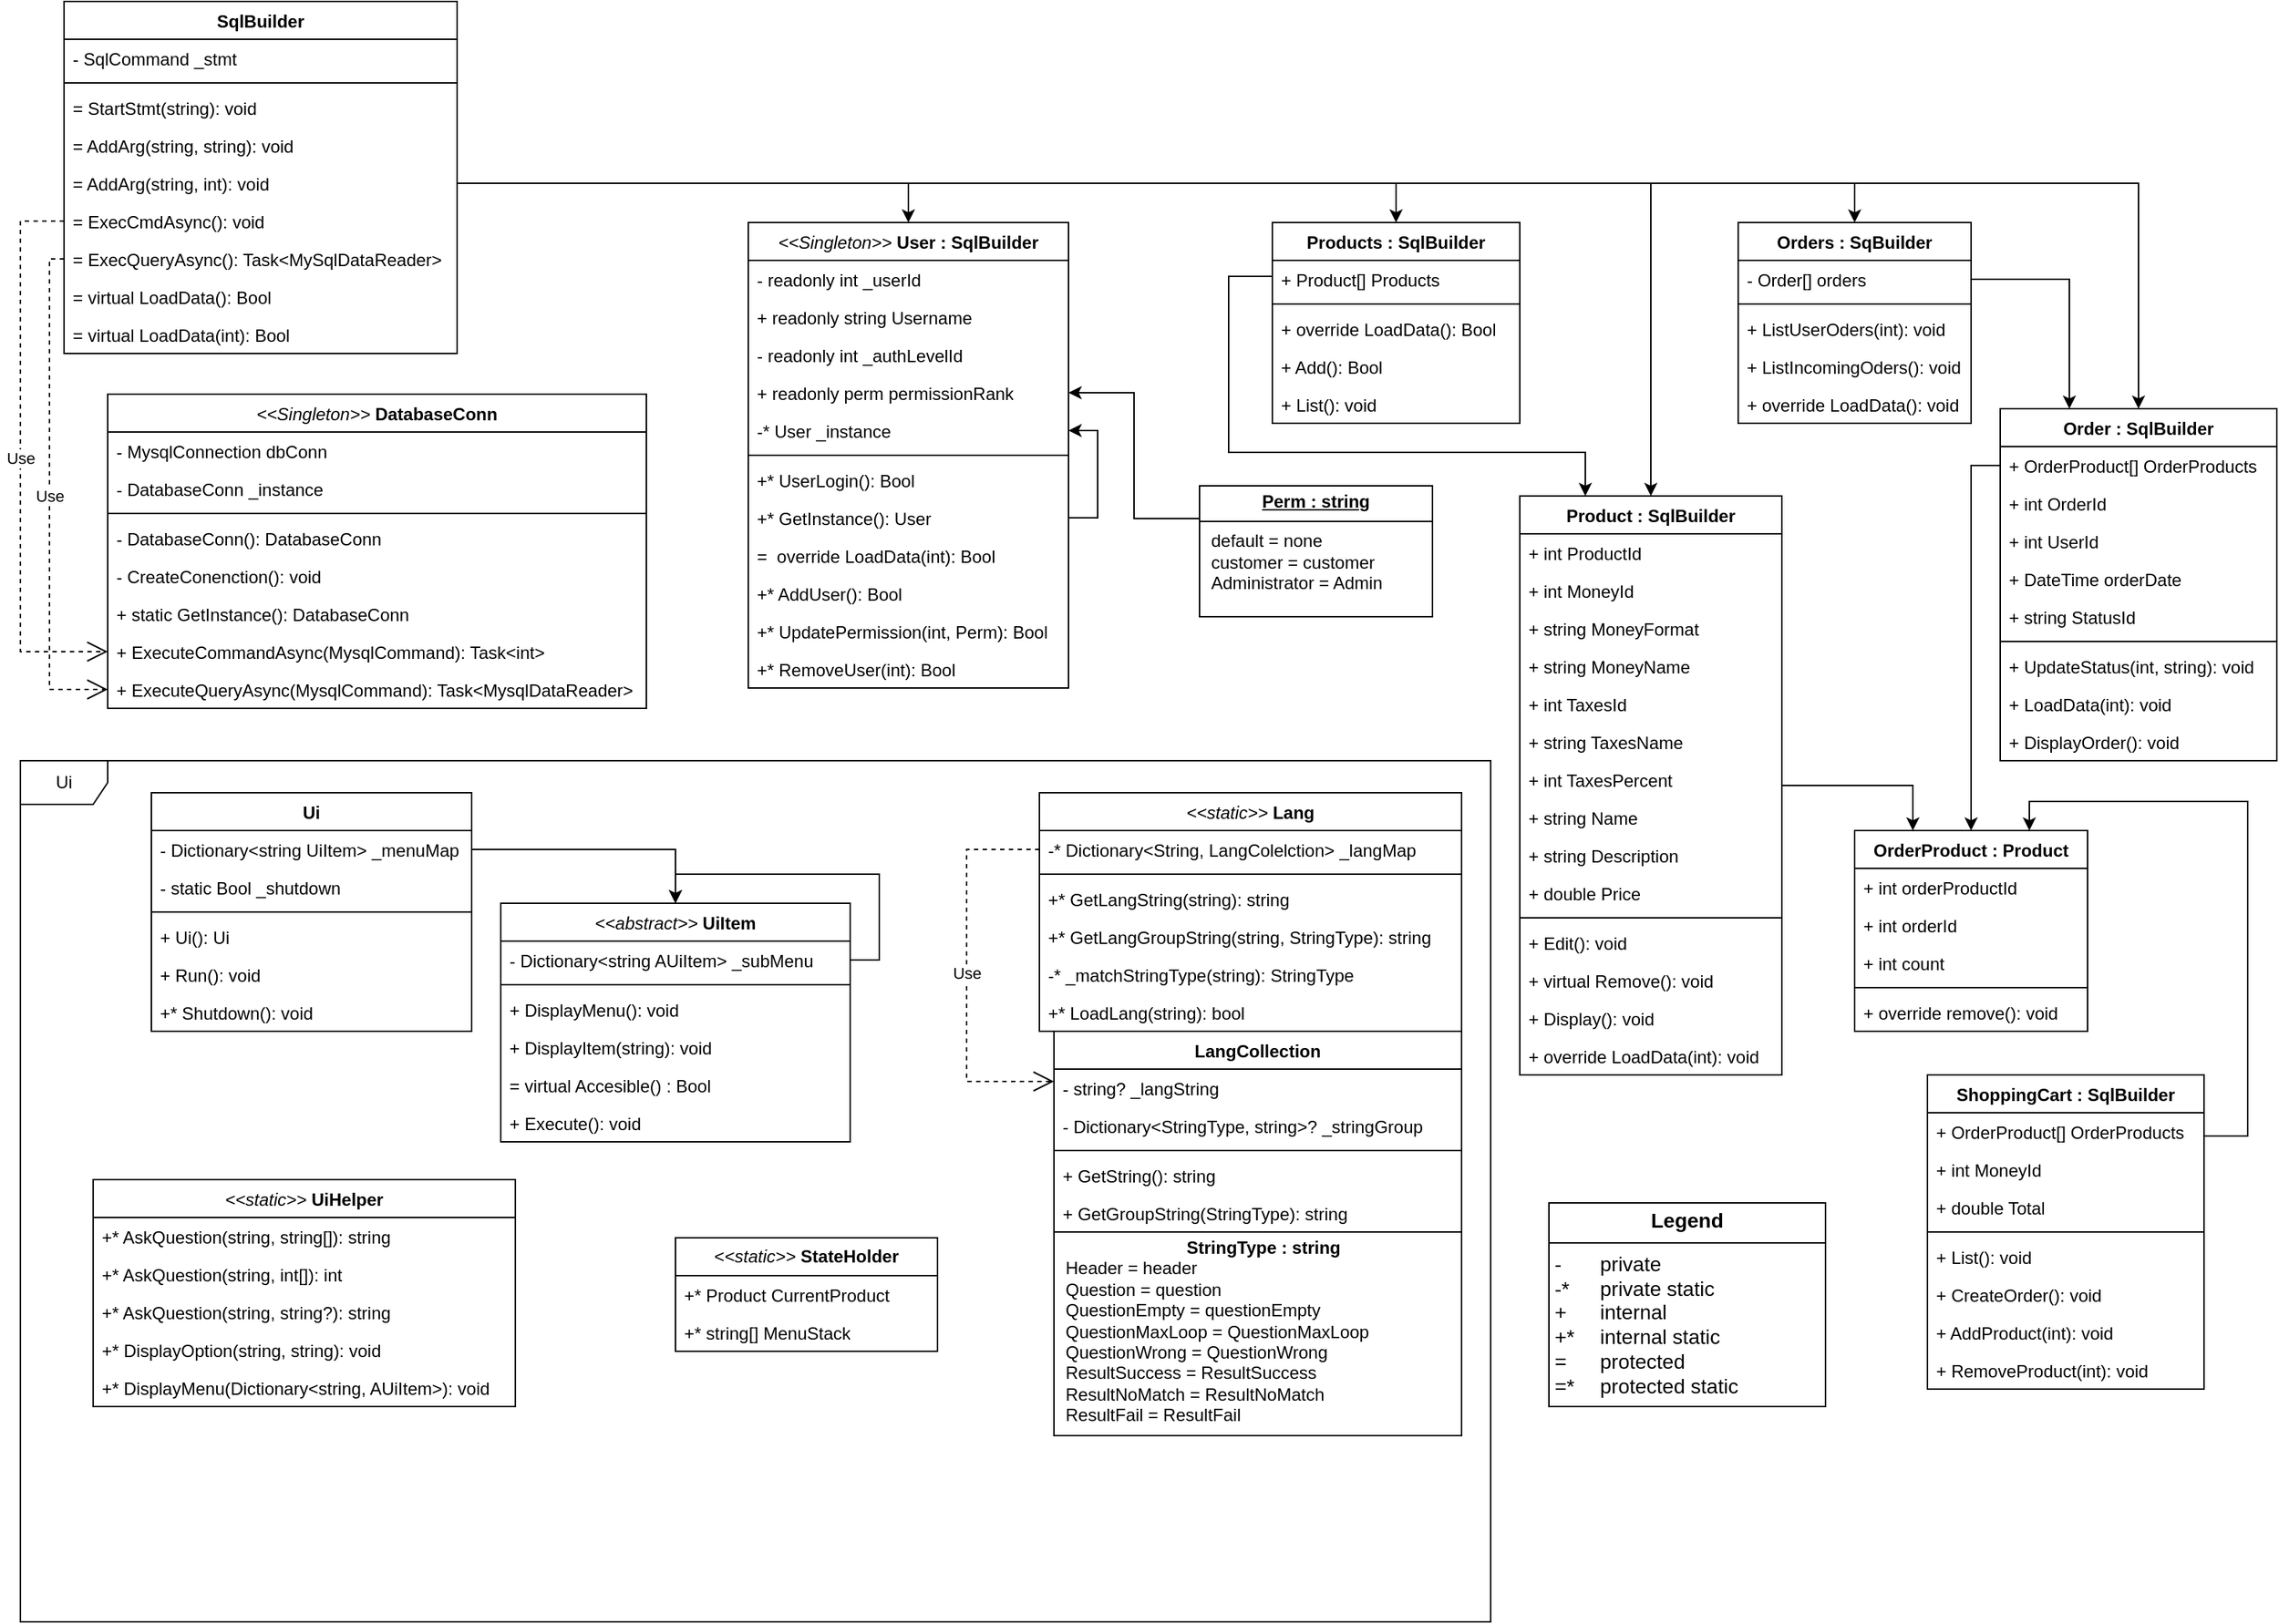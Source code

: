 <mxfile version="25.0.1">
  <diagram id="C5RBs43oDa-KdzZeNtuy" name="Page-1">
    <mxGraphModel dx="1434" dy="844" grid="1" gridSize="10" guides="1" tooltips="1" connect="1" arrows="1" fold="1" page="1" pageScale="1" pageWidth="827" pageHeight="1169" math="0" shadow="0">
      <root>
        <mxCell id="WIyWlLk6GJQsqaUBKTNV-0" />
        <mxCell id="WIyWlLk6GJQsqaUBKTNV-1" parent="WIyWlLk6GJQsqaUBKTNV-0" />
        <mxCell id="AMGcn8MYUc7WtmLYXmbo-22" value="&lt;i style=&quot;font-weight: normal;&quot;&gt;&amp;lt;&amp;lt;Singleton&amp;gt;&amp;gt;&lt;/i&gt; User : SqlBuilder" style="swimlane;fontStyle=1;align=center;verticalAlign=top;childLayout=stackLayout;horizontal=1;startSize=26;horizontalStack=0;resizeParent=1;resizeParentMax=0;resizeLast=0;collapsible=1;marginBottom=0;whiteSpace=wrap;html=1;" parent="WIyWlLk6GJQsqaUBKTNV-1" vertex="1">
          <mxGeometry x="530" y="172" width="220" height="320" as="geometry" />
        </mxCell>
        <mxCell id="AMGcn8MYUc7WtmLYXmbo-23" value="- readonly int _userId" style="text;strokeColor=none;fillColor=none;align=left;verticalAlign=top;spacingLeft=4;spacingRight=4;overflow=hidden;rotatable=0;points=[[0,0.5],[1,0.5]];portConstraint=eastwest;whiteSpace=wrap;html=1;" parent="AMGcn8MYUc7WtmLYXmbo-22" vertex="1">
          <mxGeometry y="26" width="220" height="26" as="geometry" />
        </mxCell>
        <mxCell id="AMGcn8MYUc7WtmLYXmbo-30" value="+ readonly string Username" style="text;strokeColor=none;fillColor=none;align=left;verticalAlign=top;spacingLeft=4;spacingRight=4;overflow=hidden;rotatable=0;points=[[0,0.5],[1,0.5]];portConstraint=eastwest;whiteSpace=wrap;html=1;" parent="AMGcn8MYUc7WtmLYXmbo-22" vertex="1">
          <mxGeometry y="52" width="220" height="26" as="geometry" />
        </mxCell>
        <mxCell id="AMGcn8MYUc7WtmLYXmbo-29" value="- readonly int _authLevelId" style="text;strokeColor=none;fillColor=none;align=left;verticalAlign=top;spacingLeft=4;spacingRight=4;overflow=hidden;rotatable=0;points=[[0,0.5],[1,0.5]];portConstraint=eastwest;whiteSpace=wrap;html=1;" parent="AMGcn8MYUc7WtmLYXmbo-22" vertex="1">
          <mxGeometry y="78" width="220" height="26" as="geometry" />
        </mxCell>
        <mxCell id="AMGcn8MYUc7WtmLYXmbo-28" value="+ readonly perm permissionRank" style="text;strokeColor=none;fillColor=none;align=left;verticalAlign=top;spacingLeft=4;spacingRight=4;overflow=hidden;rotatable=0;points=[[0,0.5],[1,0.5]];portConstraint=eastwest;whiteSpace=wrap;html=1;" parent="AMGcn8MYUc7WtmLYXmbo-22" vertex="1">
          <mxGeometry y="104" width="220" height="26" as="geometry" />
        </mxCell>
        <mxCell id="AMGcn8MYUc7WtmLYXmbo-27" value="-* User _instance" style="text;strokeColor=none;fillColor=none;align=left;verticalAlign=top;spacingLeft=4;spacingRight=4;overflow=hidden;rotatable=0;points=[[0,0.5],[1,0.5]];portConstraint=eastwest;whiteSpace=wrap;html=1;" parent="AMGcn8MYUc7WtmLYXmbo-22" vertex="1">
          <mxGeometry y="130" width="220" height="26" as="geometry" />
        </mxCell>
        <mxCell id="AMGcn8MYUc7WtmLYXmbo-24" value="" style="line;strokeWidth=1;fillColor=none;align=left;verticalAlign=middle;spacingTop=-1;spacingLeft=3;spacingRight=3;rotatable=0;labelPosition=right;points=[];portConstraint=eastwest;strokeColor=inherit;" parent="AMGcn8MYUc7WtmLYXmbo-22" vertex="1">
          <mxGeometry y="156" width="220" height="8" as="geometry" />
        </mxCell>
        <mxCell id="AMGcn8MYUc7WtmLYXmbo-25" value="+* UserLogin(): Bool" style="text;strokeColor=none;fillColor=none;align=left;verticalAlign=top;spacingLeft=4;spacingRight=4;overflow=hidden;rotatable=0;points=[[0,0.5],[1,0.5]];portConstraint=eastwest;whiteSpace=wrap;html=1;" parent="AMGcn8MYUc7WtmLYXmbo-22" vertex="1">
          <mxGeometry y="164" width="220" height="26" as="geometry" />
        </mxCell>
        <mxCell id="AMGcn8MYUc7WtmLYXmbo-34" style="edgeStyle=orthogonalEdgeStyle;rounded=0;orthogonalLoop=1;jettySize=auto;html=1;exitX=1;exitY=0.5;exitDx=0;exitDy=0;" parent="AMGcn8MYUc7WtmLYXmbo-22" source="AMGcn8MYUc7WtmLYXmbo-31" target="AMGcn8MYUc7WtmLYXmbo-27" edge="1">
          <mxGeometry relative="1" as="geometry" />
        </mxCell>
        <mxCell id="AMGcn8MYUc7WtmLYXmbo-31" value="+* GetInstance(): User" style="text;strokeColor=none;fillColor=none;align=left;verticalAlign=top;spacingLeft=4;spacingRight=4;overflow=hidden;rotatable=0;points=[[0,0.5],[1,0.5]];portConstraint=eastwest;whiteSpace=wrap;html=1;" parent="AMGcn8MYUc7WtmLYXmbo-22" vertex="1">
          <mxGeometry y="190" width="220" height="26" as="geometry" />
        </mxCell>
        <mxCell id="AMGcn8MYUc7WtmLYXmbo-32" value="=&amp;nbsp; override LoadData(int): Bool" style="text;strokeColor=none;fillColor=none;align=left;verticalAlign=top;spacingLeft=4;spacingRight=4;overflow=hidden;rotatable=0;points=[[0,0.5],[1,0.5]];portConstraint=eastwest;whiteSpace=wrap;html=1;" parent="AMGcn8MYUc7WtmLYXmbo-22" vertex="1">
          <mxGeometry y="216" width="220" height="26" as="geometry" />
        </mxCell>
        <mxCell id="AMGcn8MYUc7WtmLYXmbo-62" value="+* AddUser(): Bool" style="text;strokeColor=none;fillColor=none;align=left;verticalAlign=top;spacingLeft=4;spacingRight=4;overflow=hidden;rotatable=0;points=[[0,0.5],[1,0.5]];portConstraint=eastwest;whiteSpace=wrap;html=1;" parent="AMGcn8MYUc7WtmLYXmbo-22" vertex="1">
          <mxGeometry y="242" width="220" height="26" as="geometry" />
        </mxCell>
        <mxCell id="v6dAAvIlVEVh6yFeQbXq-0" value="+* UpdatePermission(int, Perm): Bool" style="text;strokeColor=none;fillColor=none;align=left;verticalAlign=top;spacingLeft=4;spacingRight=4;overflow=hidden;rotatable=0;points=[[0,0.5],[1,0.5]];portConstraint=eastwest;whiteSpace=wrap;html=1;" vertex="1" parent="AMGcn8MYUc7WtmLYXmbo-22">
          <mxGeometry y="268" width="220" height="26" as="geometry" />
        </mxCell>
        <mxCell id="v6dAAvIlVEVh6yFeQbXq-1" value="+* RemoveUser(int): Bool" style="text;strokeColor=none;fillColor=none;align=left;verticalAlign=top;spacingLeft=4;spacingRight=4;overflow=hidden;rotatable=0;points=[[0,0.5],[1,0.5]];portConstraint=eastwest;whiteSpace=wrap;html=1;" vertex="1" parent="AMGcn8MYUc7WtmLYXmbo-22">
          <mxGeometry y="294" width="220" height="26" as="geometry" />
        </mxCell>
        <mxCell id="AMGcn8MYUc7WtmLYXmbo-35" value="Products : SqlBuilder" style="swimlane;fontStyle=1;align=center;verticalAlign=top;childLayout=stackLayout;horizontal=1;startSize=26;horizontalStack=0;resizeParent=1;resizeParentMax=0;resizeLast=0;collapsible=1;marginBottom=0;whiteSpace=wrap;html=1;" parent="WIyWlLk6GJQsqaUBKTNV-1" vertex="1">
          <mxGeometry x="890" y="172" width="170" height="138" as="geometry" />
        </mxCell>
        <mxCell id="AMGcn8MYUc7WtmLYXmbo-36" value="+ Product[] Products" style="text;strokeColor=none;fillColor=none;align=left;verticalAlign=top;spacingLeft=4;spacingRight=4;overflow=hidden;rotatable=0;points=[[0,0.5],[1,0.5]];portConstraint=eastwest;whiteSpace=wrap;html=1;" parent="AMGcn8MYUc7WtmLYXmbo-35" vertex="1">
          <mxGeometry y="26" width="170" height="26" as="geometry" />
        </mxCell>
        <mxCell id="AMGcn8MYUc7WtmLYXmbo-37" value="" style="line;strokeWidth=1;fillColor=none;align=left;verticalAlign=middle;spacingTop=-1;spacingLeft=3;spacingRight=3;rotatable=0;labelPosition=right;points=[];portConstraint=eastwest;strokeColor=inherit;" parent="AMGcn8MYUc7WtmLYXmbo-35" vertex="1">
          <mxGeometry y="52" width="170" height="8" as="geometry" />
        </mxCell>
        <mxCell id="AMGcn8MYUc7WtmLYXmbo-38" value="+ override LoadData(): Bool" style="text;strokeColor=none;fillColor=none;align=left;verticalAlign=top;spacingLeft=4;spacingRight=4;overflow=hidden;rotatable=0;points=[[0,0.5],[1,0.5]];portConstraint=eastwest;whiteSpace=wrap;html=1;" parent="AMGcn8MYUc7WtmLYXmbo-35" vertex="1">
          <mxGeometry y="60" width="170" height="26" as="geometry" />
        </mxCell>
        <mxCell id="AMGcn8MYUc7WtmLYXmbo-89" value="+ Add(): Bool" style="text;strokeColor=none;fillColor=none;align=left;verticalAlign=top;spacingLeft=4;spacingRight=4;overflow=hidden;rotatable=0;points=[[0,0.5],[1,0.5]];portConstraint=eastwest;whiteSpace=wrap;html=1;" parent="AMGcn8MYUc7WtmLYXmbo-35" vertex="1">
          <mxGeometry y="86" width="170" height="26" as="geometry" />
        </mxCell>
        <mxCell id="AMGcn8MYUc7WtmLYXmbo-90" value="+ List(): void" style="text;strokeColor=none;fillColor=none;align=left;verticalAlign=top;spacingLeft=4;spacingRight=4;overflow=hidden;rotatable=0;points=[[0,0.5],[1,0.5]];portConstraint=eastwest;whiteSpace=wrap;html=1;" parent="AMGcn8MYUc7WtmLYXmbo-35" vertex="1">
          <mxGeometry y="112" width="170" height="26" as="geometry" />
        </mxCell>
        <mxCell id="AMGcn8MYUc7WtmLYXmbo-39" value="SqlBuilder" style="swimlane;fontStyle=1;align=center;verticalAlign=top;childLayout=stackLayout;horizontal=1;startSize=26;horizontalStack=0;resizeParent=1;resizeParentMax=0;resizeLast=0;collapsible=1;marginBottom=0;whiteSpace=wrap;html=1;" parent="WIyWlLk6GJQsqaUBKTNV-1" vertex="1">
          <mxGeometry x="60" y="20" width="270" height="242" as="geometry" />
        </mxCell>
        <mxCell id="AMGcn8MYUc7WtmLYXmbo-40" value="- SqlCommand _stmt" style="text;strokeColor=none;fillColor=none;align=left;verticalAlign=top;spacingLeft=4;spacingRight=4;overflow=hidden;rotatable=0;points=[[0,0.5],[1,0.5]];portConstraint=eastwest;whiteSpace=wrap;html=1;" parent="AMGcn8MYUc7WtmLYXmbo-39" vertex="1">
          <mxGeometry y="26" width="270" height="26" as="geometry" />
        </mxCell>
        <mxCell id="AMGcn8MYUc7WtmLYXmbo-41" value="" style="line;strokeWidth=1;fillColor=none;align=left;verticalAlign=middle;spacingTop=-1;spacingLeft=3;spacingRight=3;rotatable=0;labelPosition=right;points=[];portConstraint=eastwest;strokeColor=inherit;" parent="AMGcn8MYUc7WtmLYXmbo-39" vertex="1">
          <mxGeometry y="52" width="270" height="8" as="geometry" />
        </mxCell>
        <mxCell id="AMGcn8MYUc7WtmLYXmbo-42" value="= StartStmt(string): void" style="text;strokeColor=none;fillColor=none;align=left;verticalAlign=top;spacingLeft=4;spacingRight=4;overflow=hidden;rotatable=0;points=[[0,0.5],[1,0.5]];portConstraint=eastwest;whiteSpace=wrap;html=1;" parent="AMGcn8MYUc7WtmLYXmbo-39" vertex="1">
          <mxGeometry y="60" width="270" height="26" as="geometry" />
        </mxCell>
        <mxCell id="AMGcn8MYUc7WtmLYXmbo-43" value="= AddArg(string, string): void" style="text;strokeColor=none;fillColor=none;align=left;verticalAlign=top;spacingLeft=4;spacingRight=4;overflow=hidden;rotatable=0;points=[[0,0.5],[1,0.5]];portConstraint=eastwest;whiteSpace=wrap;html=1;" parent="AMGcn8MYUc7WtmLYXmbo-39" vertex="1">
          <mxGeometry y="86" width="270" height="26" as="geometry" />
        </mxCell>
        <mxCell id="AMGcn8MYUc7WtmLYXmbo-44" value="= AddArg(string, int): void" style="text;strokeColor=none;fillColor=none;align=left;verticalAlign=top;spacingLeft=4;spacingRight=4;overflow=hidden;rotatable=0;points=[[0,0.5],[1,0.5]];portConstraint=eastwest;whiteSpace=wrap;html=1;" parent="AMGcn8MYUc7WtmLYXmbo-39" vertex="1">
          <mxGeometry y="112" width="270" height="26" as="geometry" />
        </mxCell>
        <mxCell id="AMGcn8MYUc7WtmLYXmbo-45" value="= ExecCmdAsync(): void" style="text;strokeColor=none;fillColor=none;align=left;verticalAlign=top;spacingLeft=4;spacingRight=4;overflow=hidden;rotatable=0;points=[[0,0.5],[1,0.5]];portConstraint=eastwest;whiteSpace=wrap;html=1;" parent="AMGcn8MYUc7WtmLYXmbo-39" vertex="1">
          <mxGeometry y="138" width="270" height="26" as="geometry" />
        </mxCell>
        <mxCell id="AMGcn8MYUc7WtmLYXmbo-46" value="= ExecQueryAsync(): Task&amp;lt;MySqlDataReader&amp;gt;" style="text;strokeColor=none;fillColor=none;align=left;verticalAlign=top;spacingLeft=4;spacingRight=4;overflow=hidden;rotatable=0;points=[[0,0.5],[1,0.5]];portConstraint=eastwest;whiteSpace=wrap;html=1;" parent="AMGcn8MYUc7WtmLYXmbo-39" vertex="1">
          <mxGeometry y="164" width="270" height="26" as="geometry" />
        </mxCell>
        <mxCell id="AMGcn8MYUc7WtmLYXmbo-47" value="= virtual LoadData(): Bool" style="text;strokeColor=none;fillColor=none;align=left;verticalAlign=top;spacingLeft=4;spacingRight=4;overflow=hidden;rotatable=0;points=[[0,0.5],[1,0.5]];portConstraint=eastwest;whiteSpace=wrap;html=1;" parent="AMGcn8MYUc7WtmLYXmbo-39" vertex="1">
          <mxGeometry y="190" width="270" height="26" as="geometry" />
        </mxCell>
        <mxCell id="AMGcn8MYUc7WtmLYXmbo-48" value="= virtual LoadData(int): Bool" style="text;strokeColor=none;fillColor=none;align=left;verticalAlign=top;spacingLeft=4;spacingRight=4;overflow=hidden;rotatable=0;points=[[0,0.5],[1,0.5]];portConstraint=eastwest;whiteSpace=wrap;html=1;" parent="AMGcn8MYUc7WtmLYXmbo-39" vertex="1">
          <mxGeometry y="216" width="270" height="26" as="geometry" />
        </mxCell>
        <mxCell id="AMGcn8MYUc7WtmLYXmbo-61" style="edgeStyle=orthogonalEdgeStyle;rounded=0;orthogonalLoop=1;jettySize=auto;html=1;" parent="WIyWlLk6GJQsqaUBKTNV-1" source="AMGcn8MYUc7WtmLYXmbo-44" target="AMGcn8MYUc7WtmLYXmbo-22" edge="1">
          <mxGeometry relative="1" as="geometry" />
        </mxCell>
        <mxCell id="AMGcn8MYUc7WtmLYXmbo-63" style="edgeStyle=orthogonalEdgeStyle;rounded=0;orthogonalLoop=1;jettySize=auto;html=1;entryX=0.5;entryY=0;entryDx=0;entryDy=0;" parent="WIyWlLk6GJQsqaUBKTNV-1" source="AMGcn8MYUc7WtmLYXmbo-44" target="AMGcn8MYUc7WtmLYXmbo-35" edge="1">
          <mxGeometry relative="1" as="geometry" />
        </mxCell>
        <mxCell id="AMGcn8MYUc7WtmLYXmbo-112" style="edgeStyle=orthogonalEdgeStyle;rounded=0;orthogonalLoop=1;jettySize=auto;html=1;entryX=0.25;entryY=0;entryDx=0;entryDy=0;" parent="WIyWlLk6GJQsqaUBKTNV-1" source="AMGcn8MYUc7WtmLYXmbo-68" target="AMGcn8MYUc7WtmLYXmbo-106" edge="1">
          <mxGeometry relative="1" as="geometry">
            <Array as="points">
              <mxPoint x="1330" y="559" />
            </Array>
          </mxGeometry>
        </mxCell>
        <mxCell id="AMGcn8MYUc7WtmLYXmbo-68" value="Product : SqlBuilder" style="swimlane;fontStyle=1;align=center;verticalAlign=top;childLayout=stackLayout;horizontal=1;startSize=26;horizontalStack=0;resizeParent=1;resizeParentMax=0;resizeLast=0;collapsible=1;marginBottom=0;whiteSpace=wrap;html=1;" parent="WIyWlLk6GJQsqaUBKTNV-1" vertex="1">
          <mxGeometry x="1060" y="360" width="180" height="398" as="geometry">
            <mxRectangle x="1060" y="360" width="150" height="30" as="alternateBounds" />
          </mxGeometry>
        </mxCell>
        <mxCell id="AMGcn8MYUc7WtmLYXmbo-99" value="+ int ProductId" style="text;strokeColor=none;fillColor=none;align=left;verticalAlign=top;spacingLeft=4;spacingRight=4;overflow=hidden;rotatable=0;points=[[0,0.5],[1,0.5]];portConstraint=eastwest;whiteSpace=wrap;html=1;" parent="AMGcn8MYUc7WtmLYXmbo-68" vertex="1">
          <mxGeometry y="26" width="180" height="26" as="geometry" />
        </mxCell>
        <mxCell id="AMGcn8MYUc7WtmLYXmbo-69" value="+ int MoneyId" style="text;strokeColor=none;fillColor=none;align=left;verticalAlign=top;spacingLeft=4;spacingRight=4;overflow=hidden;rotatable=0;points=[[0,0.5],[1,0.5]];portConstraint=eastwest;whiteSpace=wrap;html=1;" parent="AMGcn8MYUc7WtmLYXmbo-68" vertex="1">
          <mxGeometry y="52" width="180" height="26" as="geometry" />
        </mxCell>
        <mxCell id="AMGcn8MYUc7WtmLYXmbo-98" value="+ string MoneyFormat" style="text;strokeColor=none;fillColor=none;align=left;verticalAlign=top;spacingLeft=4;spacingRight=4;overflow=hidden;rotatable=0;points=[[0,0.5],[1,0.5]];portConstraint=eastwest;whiteSpace=wrap;html=1;" parent="AMGcn8MYUc7WtmLYXmbo-68" vertex="1">
          <mxGeometry y="78" width="180" height="26" as="geometry" />
        </mxCell>
        <mxCell id="AMGcn8MYUc7WtmLYXmbo-97" value="+ string MoneyName" style="text;strokeColor=none;fillColor=none;align=left;verticalAlign=top;spacingLeft=4;spacingRight=4;overflow=hidden;rotatable=0;points=[[0,0.5],[1,0.5]];portConstraint=eastwest;whiteSpace=wrap;html=1;" parent="AMGcn8MYUc7WtmLYXmbo-68" vertex="1">
          <mxGeometry y="104" width="180" height="26" as="geometry" />
        </mxCell>
        <mxCell id="AMGcn8MYUc7WtmLYXmbo-96" value="+ int TaxesId" style="text;strokeColor=none;fillColor=none;align=left;verticalAlign=top;spacingLeft=4;spacingRight=4;overflow=hidden;rotatable=0;points=[[0,0.5],[1,0.5]];portConstraint=eastwest;whiteSpace=wrap;html=1;" parent="AMGcn8MYUc7WtmLYXmbo-68" vertex="1">
          <mxGeometry y="130" width="180" height="26" as="geometry" />
        </mxCell>
        <mxCell id="AMGcn8MYUc7WtmLYXmbo-95" value="+ string TaxesName" style="text;strokeColor=none;fillColor=none;align=left;verticalAlign=top;spacingLeft=4;spacingRight=4;overflow=hidden;rotatable=0;points=[[0,0.5],[1,0.5]];portConstraint=eastwest;whiteSpace=wrap;html=1;" parent="AMGcn8MYUc7WtmLYXmbo-68" vertex="1">
          <mxGeometry y="156" width="180" height="26" as="geometry" />
        </mxCell>
        <mxCell id="AMGcn8MYUc7WtmLYXmbo-94" value="+ int TaxesPercent" style="text;strokeColor=none;fillColor=none;align=left;verticalAlign=top;spacingLeft=4;spacingRight=4;overflow=hidden;rotatable=0;points=[[0,0.5],[1,0.5]];portConstraint=eastwest;whiteSpace=wrap;html=1;" parent="AMGcn8MYUc7WtmLYXmbo-68" vertex="1">
          <mxGeometry y="182" width="180" height="26" as="geometry" />
        </mxCell>
        <mxCell id="AMGcn8MYUc7WtmLYXmbo-93" value="+ string Name" style="text;strokeColor=none;fillColor=none;align=left;verticalAlign=top;spacingLeft=4;spacingRight=4;overflow=hidden;rotatable=0;points=[[0,0.5],[1,0.5]];portConstraint=eastwest;whiteSpace=wrap;html=1;" parent="AMGcn8MYUc7WtmLYXmbo-68" vertex="1">
          <mxGeometry y="208" width="180" height="26" as="geometry" />
        </mxCell>
        <mxCell id="AMGcn8MYUc7WtmLYXmbo-92" value="+ string Description" style="text;strokeColor=none;fillColor=none;align=left;verticalAlign=top;spacingLeft=4;spacingRight=4;overflow=hidden;rotatable=0;points=[[0,0.5],[1,0.5]];portConstraint=eastwest;whiteSpace=wrap;html=1;" parent="AMGcn8MYUc7WtmLYXmbo-68" vertex="1">
          <mxGeometry y="234" width="180" height="26" as="geometry" />
        </mxCell>
        <mxCell id="AMGcn8MYUc7WtmLYXmbo-91" value="+ double Price" style="text;strokeColor=none;fillColor=none;align=left;verticalAlign=top;spacingLeft=4;spacingRight=4;overflow=hidden;rotatable=0;points=[[0,0.5],[1,0.5]];portConstraint=eastwest;whiteSpace=wrap;html=1;" parent="AMGcn8MYUc7WtmLYXmbo-68" vertex="1">
          <mxGeometry y="260" width="180" height="26" as="geometry" />
        </mxCell>
        <mxCell id="AMGcn8MYUc7WtmLYXmbo-70" value="" style="line;strokeWidth=1;fillColor=none;align=left;verticalAlign=middle;spacingTop=-1;spacingLeft=3;spacingRight=3;rotatable=0;labelPosition=right;points=[];portConstraint=eastwest;strokeColor=inherit;" parent="AMGcn8MYUc7WtmLYXmbo-68" vertex="1">
          <mxGeometry y="286" width="180" height="8" as="geometry" />
        </mxCell>
        <mxCell id="AMGcn8MYUc7WtmLYXmbo-71" value="+ Edit(): void" style="text;strokeColor=none;fillColor=none;align=left;verticalAlign=top;spacingLeft=4;spacingRight=4;overflow=hidden;rotatable=0;points=[[0,0.5],[1,0.5]];portConstraint=eastwest;whiteSpace=wrap;html=1;" parent="AMGcn8MYUc7WtmLYXmbo-68" vertex="1">
          <mxGeometry y="294" width="180" height="26" as="geometry" />
        </mxCell>
        <mxCell id="AMGcn8MYUc7WtmLYXmbo-100" value="+ virtual Remove(): void" style="text;strokeColor=none;fillColor=none;align=left;verticalAlign=top;spacingLeft=4;spacingRight=4;overflow=hidden;rotatable=0;points=[[0,0.5],[1,0.5]];portConstraint=eastwest;whiteSpace=wrap;html=1;" parent="AMGcn8MYUc7WtmLYXmbo-68" vertex="1">
          <mxGeometry y="320" width="180" height="26" as="geometry" />
        </mxCell>
        <mxCell id="AMGcn8MYUc7WtmLYXmbo-101" value="+ Display(): void" style="text;strokeColor=none;fillColor=none;align=left;verticalAlign=top;spacingLeft=4;spacingRight=4;overflow=hidden;rotatable=0;points=[[0,0.5],[1,0.5]];portConstraint=eastwest;whiteSpace=wrap;html=1;" parent="AMGcn8MYUc7WtmLYXmbo-68" vertex="1">
          <mxGeometry y="346" width="180" height="26" as="geometry" />
        </mxCell>
        <mxCell id="AMGcn8MYUc7WtmLYXmbo-102" value="+ override LoadData(int): void" style="text;strokeColor=none;fillColor=none;align=left;verticalAlign=top;spacingLeft=4;spacingRight=4;overflow=hidden;rotatable=0;points=[[0,0.5],[1,0.5]];portConstraint=eastwest;whiteSpace=wrap;html=1;" parent="AMGcn8MYUc7WtmLYXmbo-68" vertex="1">
          <mxGeometry y="372" width="180" height="26" as="geometry" />
        </mxCell>
        <mxCell id="AMGcn8MYUc7WtmLYXmbo-72" value="&lt;i style=&quot;font-weight: normal;&quot;&gt;&amp;lt;&amp;lt;Singleton&amp;gt;&amp;gt;&lt;/i&gt; DatabaseConn" style="swimlane;fontStyle=1;align=center;verticalAlign=top;childLayout=stackLayout;horizontal=1;startSize=26;horizontalStack=0;resizeParent=1;resizeParentMax=0;resizeLast=0;collapsible=1;marginBottom=0;whiteSpace=wrap;html=1;" parent="WIyWlLk6GJQsqaUBKTNV-1" vertex="1">
          <mxGeometry x="90" y="290" width="370" height="216" as="geometry" />
        </mxCell>
        <mxCell id="AMGcn8MYUc7WtmLYXmbo-73" value="- MysqlConnection dbConn" style="text;strokeColor=none;fillColor=none;align=left;verticalAlign=top;spacingLeft=4;spacingRight=4;overflow=hidden;rotatable=0;points=[[0,0.5],[1,0.5]];portConstraint=eastwest;whiteSpace=wrap;html=1;" parent="AMGcn8MYUc7WtmLYXmbo-72" vertex="1">
          <mxGeometry y="26" width="370" height="26" as="geometry" />
        </mxCell>
        <mxCell id="AMGcn8MYUc7WtmLYXmbo-76" value="- DatabaseConn _instance" style="text;strokeColor=none;fillColor=none;align=left;verticalAlign=top;spacingLeft=4;spacingRight=4;overflow=hidden;rotatable=0;points=[[0,0.5],[1,0.5]];portConstraint=eastwest;whiteSpace=wrap;html=1;" parent="AMGcn8MYUc7WtmLYXmbo-72" vertex="1">
          <mxGeometry y="52" width="370" height="26" as="geometry" />
        </mxCell>
        <mxCell id="AMGcn8MYUc7WtmLYXmbo-74" value="" style="line;strokeWidth=1;fillColor=none;align=left;verticalAlign=middle;spacingTop=-1;spacingLeft=3;spacingRight=3;rotatable=0;labelPosition=right;points=[];portConstraint=eastwest;strokeColor=inherit;" parent="AMGcn8MYUc7WtmLYXmbo-72" vertex="1">
          <mxGeometry y="78" width="370" height="8" as="geometry" />
        </mxCell>
        <mxCell id="AMGcn8MYUc7WtmLYXmbo-78" value="- DatabaseConn(): DatabaseConn" style="text;strokeColor=none;fillColor=none;align=left;verticalAlign=top;spacingLeft=4;spacingRight=4;overflow=hidden;rotatable=0;points=[[0,0.5],[1,0.5]];portConstraint=eastwest;whiteSpace=wrap;html=1;" parent="AMGcn8MYUc7WtmLYXmbo-72" vertex="1">
          <mxGeometry y="86" width="370" height="26" as="geometry" />
        </mxCell>
        <mxCell id="AMGcn8MYUc7WtmLYXmbo-75" value="- CreateConenction(): void" style="text;strokeColor=none;fillColor=none;align=left;verticalAlign=top;spacingLeft=4;spacingRight=4;overflow=hidden;rotatable=0;points=[[0,0.5],[1,0.5]];portConstraint=eastwest;whiteSpace=wrap;html=1;" parent="AMGcn8MYUc7WtmLYXmbo-72" vertex="1">
          <mxGeometry y="112" width="370" height="26" as="geometry" />
        </mxCell>
        <mxCell id="AMGcn8MYUc7WtmLYXmbo-77" value="+ static GetInstance(): DatabaseConn" style="text;strokeColor=none;fillColor=none;align=left;verticalAlign=top;spacingLeft=4;spacingRight=4;overflow=hidden;rotatable=0;points=[[0,0.5],[1,0.5]];portConstraint=eastwest;whiteSpace=wrap;html=1;" parent="AMGcn8MYUc7WtmLYXmbo-72" vertex="1">
          <mxGeometry y="138" width="370" height="26" as="geometry" />
        </mxCell>
        <mxCell id="AMGcn8MYUc7WtmLYXmbo-79" value="+ ExecuteCommandAsync(MysqlCommand): Task&amp;lt;int&amp;gt;" style="text;strokeColor=none;fillColor=none;align=left;verticalAlign=top;spacingLeft=4;spacingRight=4;overflow=hidden;rotatable=0;points=[[0,0.5],[1,0.5]];portConstraint=eastwest;whiteSpace=wrap;html=1;" parent="AMGcn8MYUc7WtmLYXmbo-72" vertex="1">
          <mxGeometry y="164" width="370" height="26" as="geometry" />
        </mxCell>
        <mxCell id="AMGcn8MYUc7WtmLYXmbo-80" value="+ ExecuteQueryAsync(MysqlCommand): Task&amp;lt;MysqlDataReader&amp;gt;" style="text;strokeColor=none;fillColor=none;align=left;verticalAlign=top;spacingLeft=4;spacingRight=4;overflow=hidden;rotatable=0;points=[[0,0.5],[1,0.5]];portConstraint=eastwest;whiteSpace=wrap;html=1;" parent="AMGcn8MYUc7WtmLYXmbo-72" vertex="1">
          <mxGeometry y="190" width="370" height="26" as="geometry" />
        </mxCell>
        <mxCell id="AMGcn8MYUc7WtmLYXmbo-85" value="Use" style="endArrow=open;endSize=12;dashed=1;html=1;rounded=0;exitX=0;exitY=0.5;exitDx=0;exitDy=0;entryX=0;entryY=0.5;entryDx=0;entryDy=0;edgeStyle=orthogonalEdgeStyle;" parent="WIyWlLk6GJQsqaUBKTNV-1" source="AMGcn8MYUc7WtmLYXmbo-45" target="AMGcn8MYUc7WtmLYXmbo-79" edge="1">
          <mxGeometry width="160" relative="1" as="geometry">
            <mxPoint x="490" y="300" as="sourcePoint" />
            <mxPoint x="650" y="300" as="targetPoint" />
            <Array as="points">
              <mxPoint x="30" y="171" />
              <mxPoint x="30" y="467" />
            </Array>
          </mxGeometry>
        </mxCell>
        <mxCell id="AMGcn8MYUc7WtmLYXmbo-87" value="Use" style="endArrow=open;endSize=12;dashed=1;html=1;rounded=0;exitX=0;exitY=0.5;exitDx=0;exitDy=0;edgeStyle=orthogonalEdgeStyle;entryX=0;entryY=0.5;entryDx=0;entryDy=0;" parent="WIyWlLk6GJQsqaUBKTNV-1" source="AMGcn8MYUc7WtmLYXmbo-46" target="AMGcn8MYUc7WtmLYXmbo-80" edge="1">
          <mxGeometry width="160" relative="1" as="geometry">
            <mxPoint x="490" y="300" as="sourcePoint" />
            <mxPoint x="80" y="410" as="targetPoint" />
            <Array as="points">
              <mxPoint x="50" y="197" />
              <mxPoint x="50" y="493" />
            </Array>
          </mxGeometry>
        </mxCell>
        <mxCell id="AMGcn8MYUc7WtmLYXmbo-104" style="edgeStyle=orthogonalEdgeStyle;rounded=0;orthogonalLoop=1;jettySize=auto;html=1;exitX=0;exitY=0.5;exitDx=0;exitDy=0;entryX=0.25;entryY=0;entryDx=0;entryDy=0;" parent="WIyWlLk6GJQsqaUBKTNV-1" source="AMGcn8MYUc7WtmLYXmbo-36" target="AMGcn8MYUc7WtmLYXmbo-68" edge="1">
          <mxGeometry relative="1" as="geometry">
            <Array as="points">
              <mxPoint x="890" y="209" />
              <mxPoint x="860" y="209" />
              <mxPoint x="860" y="330" />
              <mxPoint x="1105" y="330" />
            </Array>
          </mxGeometry>
        </mxCell>
        <mxCell id="AMGcn8MYUc7WtmLYXmbo-105" style="edgeStyle=orthogonalEdgeStyle;rounded=0;orthogonalLoop=1;jettySize=auto;html=1;exitX=1;exitY=0.5;exitDx=0;exitDy=0;entryX=0.5;entryY=0;entryDx=0;entryDy=0;" parent="WIyWlLk6GJQsqaUBKTNV-1" source="AMGcn8MYUc7WtmLYXmbo-44" target="AMGcn8MYUc7WtmLYXmbo-68" edge="1">
          <mxGeometry relative="1" as="geometry" />
        </mxCell>
        <mxCell id="AMGcn8MYUc7WtmLYXmbo-106" value="OrderProduct : Product" style="swimlane;fontStyle=1;align=center;verticalAlign=top;childLayout=stackLayout;horizontal=1;startSize=26;horizontalStack=0;resizeParent=1;resizeParentMax=0;resizeLast=0;collapsible=1;marginBottom=0;whiteSpace=wrap;html=1;" parent="WIyWlLk6GJQsqaUBKTNV-1" vertex="1">
          <mxGeometry x="1290" y="590" width="160" height="138" as="geometry" />
        </mxCell>
        <mxCell id="AMGcn8MYUc7WtmLYXmbo-110" value="+ int orderProductId" style="text;strokeColor=none;fillColor=none;align=left;verticalAlign=top;spacingLeft=4;spacingRight=4;overflow=hidden;rotatable=0;points=[[0,0.5],[1,0.5]];portConstraint=eastwest;whiteSpace=wrap;html=1;" parent="AMGcn8MYUc7WtmLYXmbo-106" vertex="1">
          <mxGeometry y="26" width="160" height="26" as="geometry" />
        </mxCell>
        <mxCell id="AMGcn8MYUc7WtmLYXmbo-107" value="+ int orderId" style="text;strokeColor=none;fillColor=none;align=left;verticalAlign=top;spacingLeft=4;spacingRight=4;overflow=hidden;rotatable=0;points=[[0,0.5],[1,0.5]];portConstraint=eastwest;whiteSpace=wrap;html=1;" parent="AMGcn8MYUc7WtmLYXmbo-106" vertex="1">
          <mxGeometry y="52" width="160" height="26" as="geometry" />
        </mxCell>
        <mxCell id="AMGcn8MYUc7WtmLYXmbo-111" value="+ int count" style="text;strokeColor=none;fillColor=none;align=left;verticalAlign=top;spacingLeft=4;spacingRight=4;overflow=hidden;rotatable=0;points=[[0,0.5],[1,0.5]];portConstraint=eastwest;whiteSpace=wrap;html=1;" parent="AMGcn8MYUc7WtmLYXmbo-106" vertex="1">
          <mxGeometry y="78" width="160" height="26" as="geometry" />
        </mxCell>
        <mxCell id="AMGcn8MYUc7WtmLYXmbo-108" value="" style="line;strokeWidth=1;fillColor=none;align=left;verticalAlign=middle;spacingTop=-1;spacingLeft=3;spacingRight=3;rotatable=0;labelPosition=right;points=[];portConstraint=eastwest;strokeColor=inherit;" parent="AMGcn8MYUc7WtmLYXmbo-106" vertex="1">
          <mxGeometry y="104" width="160" height="8" as="geometry" />
        </mxCell>
        <mxCell id="AMGcn8MYUc7WtmLYXmbo-109" value="+ override remove(): void" style="text;strokeColor=none;fillColor=none;align=left;verticalAlign=top;spacingLeft=4;spacingRight=4;overflow=hidden;rotatable=0;points=[[0,0.5],[1,0.5]];portConstraint=eastwest;whiteSpace=wrap;html=1;" parent="AMGcn8MYUc7WtmLYXmbo-106" vertex="1">
          <mxGeometry y="112" width="160" height="26" as="geometry" />
        </mxCell>
        <mxCell id="AMGcn8MYUc7WtmLYXmbo-113" value="Orders : SqBuilder" style="swimlane;fontStyle=1;align=center;verticalAlign=top;childLayout=stackLayout;horizontal=1;startSize=26;horizontalStack=0;resizeParent=1;resizeParentMax=0;resizeLast=0;collapsible=1;marginBottom=0;whiteSpace=wrap;html=1;" parent="WIyWlLk6GJQsqaUBKTNV-1" vertex="1">
          <mxGeometry x="1210" y="172" width="160" height="138" as="geometry" />
        </mxCell>
        <mxCell id="AMGcn8MYUc7WtmLYXmbo-114" value="- Order[] orders" style="text;strokeColor=none;fillColor=none;align=left;verticalAlign=top;spacingLeft=4;spacingRight=4;overflow=hidden;rotatable=0;points=[[0,0.5],[1,0.5]];portConstraint=eastwest;whiteSpace=wrap;html=1;" parent="AMGcn8MYUc7WtmLYXmbo-113" vertex="1">
          <mxGeometry y="26" width="160" height="26" as="geometry" />
        </mxCell>
        <mxCell id="AMGcn8MYUc7WtmLYXmbo-115" value="" style="line;strokeWidth=1;fillColor=none;align=left;verticalAlign=middle;spacingTop=-1;spacingLeft=3;spacingRight=3;rotatable=0;labelPosition=right;points=[];portConstraint=eastwest;strokeColor=inherit;" parent="AMGcn8MYUc7WtmLYXmbo-113" vertex="1">
          <mxGeometry y="52" width="160" height="8" as="geometry" />
        </mxCell>
        <mxCell id="AMGcn8MYUc7WtmLYXmbo-116" value="+ ListUserOders(int): void" style="text;strokeColor=none;fillColor=none;align=left;verticalAlign=top;spacingLeft=4;spacingRight=4;overflow=hidden;rotatable=0;points=[[0,0.5],[1,0.5]];portConstraint=eastwest;whiteSpace=wrap;html=1;" parent="AMGcn8MYUc7WtmLYXmbo-113" vertex="1">
          <mxGeometry y="60" width="160" height="26" as="geometry" />
        </mxCell>
        <mxCell id="AMGcn8MYUc7WtmLYXmbo-125" value="+ ListIncomingOders(): void" style="text;strokeColor=none;fillColor=none;align=left;verticalAlign=top;spacingLeft=4;spacingRight=4;overflow=hidden;rotatable=0;points=[[0,0.5],[1,0.5]];portConstraint=eastwest;whiteSpace=wrap;html=1;" parent="AMGcn8MYUc7WtmLYXmbo-113" vertex="1">
          <mxGeometry y="86" width="160" height="26" as="geometry" />
        </mxCell>
        <mxCell id="AMGcn8MYUc7WtmLYXmbo-126" value="+ override LoadData(): void" style="text;strokeColor=none;fillColor=none;align=left;verticalAlign=top;spacingLeft=4;spacingRight=4;overflow=hidden;rotatable=0;points=[[0,0.5],[1,0.5]];portConstraint=eastwest;whiteSpace=wrap;html=1;" parent="AMGcn8MYUc7WtmLYXmbo-113" vertex="1">
          <mxGeometry y="112" width="160" height="26" as="geometry" />
        </mxCell>
        <mxCell id="AMGcn8MYUc7WtmLYXmbo-117" value="Order : SqlBuilder" style="swimlane;fontStyle=1;align=center;verticalAlign=top;childLayout=stackLayout;horizontal=1;startSize=26;horizontalStack=0;resizeParent=1;resizeParentMax=0;resizeLast=0;collapsible=1;marginBottom=0;whiteSpace=wrap;html=1;" parent="WIyWlLk6GJQsqaUBKTNV-1" vertex="1">
          <mxGeometry x="1390" y="300" width="190" height="242" as="geometry" />
        </mxCell>
        <mxCell id="AMGcn8MYUc7WtmLYXmbo-118" value="+ OrderProduct[] OrderProducts" style="text;strokeColor=none;fillColor=none;align=left;verticalAlign=top;spacingLeft=4;spacingRight=4;overflow=hidden;rotatable=0;points=[[0,0.5],[1,0.5]];portConstraint=eastwest;whiteSpace=wrap;html=1;" parent="AMGcn8MYUc7WtmLYXmbo-117" vertex="1">
          <mxGeometry y="26" width="190" height="26" as="geometry" />
        </mxCell>
        <mxCell id="AMGcn8MYUc7WtmLYXmbo-129" value="+ int OrderId" style="text;strokeColor=none;fillColor=none;align=left;verticalAlign=top;spacingLeft=4;spacingRight=4;overflow=hidden;rotatable=0;points=[[0,0.5],[1,0.5]];portConstraint=eastwest;whiteSpace=wrap;html=1;" parent="AMGcn8MYUc7WtmLYXmbo-117" vertex="1">
          <mxGeometry y="52" width="190" height="26" as="geometry" />
        </mxCell>
        <mxCell id="AMGcn8MYUc7WtmLYXmbo-130" value="+ int UserId" style="text;strokeColor=none;fillColor=none;align=left;verticalAlign=top;spacingLeft=4;spacingRight=4;overflow=hidden;rotatable=0;points=[[0,0.5],[1,0.5]];portConstraint=eastwest;whiteSpace=wrap;html=1;" parent="AMGcn8MYUc7WtmLYXmbo-117" vertex="1">
          <mxGeometry y="78" width="190" height="26" as="geometry" />
        </mxCell>
        <mxCell id="AMGcn8MYUc7WtmLYXmbo-128" value="+ DateTime orderDate" style="text;strokeColor=none;fillColor=none;align=left;verticalAlign=top;spacingLeft=4;spacingRight=4;overflow=hidden;rotatable=0;points=[[0,0.5],[1,0.5]];portConstraint=eastwest;whiteSpace=wrap;html=1;" parent="AMGcn8MYUc7WtmLYXmbo-117" vertex="1">
          <mxGeometry y="104" width="190" height="26" as="geometry" />
        </mxCell>
        <mxCell id="AMGcn8MYUc7WtmLYXmbo-127" value="+ string StatusId" style="text;strokeColor=none;fillColor=none;align=left;verticalAlign=top;spacingLeft=4;spacingRight=4;overflow=hidden;rotatable=0;points=[[0,0.5],[1,0.5]];portConstraint=eastwest;whiteSpace=wrap;html=1;" parent="AMGcn8MYUc7WtmLYXmbo-117" vertex="1">
          <mxGeometry y="130" width="190" height="26" as="geometry" />
        </mxCell>
        <mxCell id="AMGcn8MYUc7WtmLYXmbo-119" value="" style="line;strokeWidth=1;fillColor=none;align=left;verticalAlign=middle;spacingTop=-1;spacingLeft=3;spacingRight=3;rotatable=0;labelPosition=right;points=[];portConstraint=eastwest;strokeColor=inherit;" parent="AMGcn8MYUc7WtmLYXmbo-117" vertex="1">
          <mxGeometry y="156" width="190" height="8" as="geometry" />
        </mxCell>
        <mxCell id="AMGcn8MYUc7WtmLYXmbo-120" value="+ UpdateStatus(int, string): void" style="text;strokeColor=none;fillColor=none;align=left;verticalAlign=top;spacingLeft=4;spacingRight=4;overflow=hidden;rotatable=0;points=[[0,0.5],[1,0.5]];portConstraint=eastwest;whiteSpace=wrap;html=1;" parent="AMGcn8MYUc7WtmLYXmbo-117" vertex="1">
          <mxGeometry y="164" width="190" height="26" as="geometry" />
        </mxCell>
        <mxCell id="AMGcn8MYUc7WtmLYXmbo-131" value="+ LoadData(int): void" style="text;strokeColor=none;fillColor=none;align=left;verticalAlign=top;spacingLeft=4;spacingRight=4;overflow=hidden;rotatable=0;points=[[0,0.5],[1,0.5]];portConstraint=eastwest;whiteSpace=wrap;html=1;" parent="AMGcn8MYUc7WtmLYXmbo-117" vertex="1">
          <mxGeometry y="190" width="190" height="26" as="geometry" />
        </mxCell>
        <mxCell id="AMGcn8MYUc7WtmLYXmbo-132" value="+ DisplayOrder(): void" style="text;strokeColor=none;fillColor=none;align=left;verticalAlign=top;spacingLeft=4;spacingRight=4;overflow=hidden;rotatable=0;points=[[0,0.5],[1,0.5]];portConstraint=eastwest;whiteSpace=wrap;html=1;" parent="AMGcn8MYUc7WtmLYXmbo-117" vertex="1">
          <mxGeometry y="216" width="190" height="26" as="geometry" />
        </mxCell>
        <mxCell id="AMGcn8MYUc7WtmLYXmbo-121" style="edgeStyle=orthogonalEdgeStyle;rounded=0;orthogonalLoop=1;jettySize=auto;html=1;exitX=1;exitY=0.5;exitDx=0;exitDy=0;entryX=0.25;entryY=0;entryDx=0;entryDy=0;" parent="WIyWlLk6GJQsqaUBKTNV-1" source="AMGcn8MYUc7WtmLYXmbo-114" target="AMGcn8MYUc7WtmLYXmbo-117" edge="1">
          <mxGeometry relative="1" as="geometry" />
        </mxCell>
        <mxCell id="AMGcn8MYUc7WtmLYXmbo-122" style="edgeStyle=orthogonalEdgeStyle;rounded=0;orthogonalLoop=1;jettySize=auto;html=1;exitX=1;exitY=0.5;exitDx=0;exitDy=0;entryX=0.5;entryY=0;entryDx=0;entryDy=0;" parent="WIyWlLk6GJQsqaUBKTNV-1" source="AMGcn8MYUc7WtmLYXmbo-44" target="AMGcn8MYUc7WtmLYXmbo-117" edge="1">
          <mxGeometry relative="1" as="geometry" />
        </mxCell>
        <mxCell id="AMGcn8MYUc7WtmLYXmbo-123" style="edgeStyle=orthogonalEdgeStyle;rounded=0;orthogonalLoop=1;jettySize=auto;html=1;exitX=1;exitY=0.5;exitDx=0;exitDy=0;" parent="WIyWlLk6GJQsqaUBKTNV-1" source="AMGcn8MYUc7WtmLYXmbo-44" target="AMGcn8MYUc7WtmLYXmbo-113" edge="1">
          <mxGeometry relative="1" as="geometry" />
        </mxCell>
        <mxCell id="AMGcn8MYUc7WtmLYXmbo-124" style="edgeStyle=orthogonalEdgeStyle;rounded=0;orthogonalLoop=1;jettySize=auto;html=1;exitX=0;exitY=0.5;exitDx=0;exitDy=0;entryX=0.5;entryY=0;entryDx=0;entryDy=0;" parent="WIyWlLk6GJQsqaUBKTNV-1" source="AMGcn8MYUc7WtmLYXmbo-118" target="AMGcn8MYUc7WtmLYXmbo-106" edge="1">
          <mxGeometry relative="1" as="geometry" />
        </mxCell>
        <mxCell id="AMGcn8MYUc7WtmLYXmbo-133" value="ShoppingCart : SqlBuilder" style="swimlane;fontStyle=1;align=center;verticalAlign=top;childLayout=stackLayout;horizontal=1;startSize=26;horizontalStack=0;resizeParent=1;resizeParentMax=0;resizeLast=0;collapsible=1;marginBottom=0;whiteSpace=wrap;html=1;" parent="WIyWlLk6GJQsqaUBKTNV-1" vertex="1">
          <mxGeometry x="1340" y="758" width="190" height="216" as="geometry" />
        </mxCell>
        <mxCell id="AMGcn8MYUc7WtmLYXmbo-134" value="+ OrderProduct[] OrderProducts" style="text;strokeColor=none;fillColor=none;align=left;verticalAlign=top;spacingLeft=4;spacingRight=4;overflow=hidden;rotatable=0;points=[[0,0.5],[1,0.5]];portConstraint=eastwest;whiteSpace=wrap;html=1;" parent="AMGcn8MYUc7WtmLYXmbo-133" vertex="1">
          <mxGeometry y="26" width="190" height="26" as="geometry" />
        </mxCell>
        <mxCell id="AMGcn8MYUc7WtmLYXmbo-137" value="+ int MoneyId" style="text;strokeColor=none;fillColor=none;align=left;verticalAlign=top;spacingLeft=4;spacingRight=4;overflow=hidden;rotatable=0;points=[[0,0.5],[1,0.5]];portConstraint=eastwest;whiteSpace=wrap;html=1;" parent="AMGcn8MYUc7WtmLYXmbo-133" vertex="1">
          <mxGeometry y="52" width="190" height="26" as="geometry" />
        </mxCell>
        <mxCell id="AMGcn8MYUc7WtmLYXmbo-138" value="+ double Total" style="text;strokeColor=none;fillColor=none;align=left;verticalAlign=top;spacingLeft=4;spacingRight=4;overflow=hidden;rotatable=0;points=[[0,0.5],[1,0.5]];portConstraint=eastwest;whiteSpace=wrap;html=1;" parent="AMGcn8MYUc7WtmLYXmbo-133" vertex="1">
          <mxGeometry y="78" width="190" height="26" as="geometry" />
        </mxCell>
        <mxCell id="AMGcn8MYUc7WtmLYXmbo-135" value="" style="line;strokeWidth=1;fillColor=none;align=left;verticalAlign=middle;spacingTop=-1;spacingLeft=3;spacingRight=3;rotatable=0;labelPosition=right;points=[];portConstraint=eastwest;strokeColor=inherit;" parent="AMGcn8MYUc7WtmLYXmbo-133" vertex="1">
          <mxGeometry y="104" width="190" height="8" as="geometry" />
        </mxCell>
        <mxCell id="AMGcn8MYUc7WtmLYXmbo-136" value="+ List(): void" style="text;strokeColor=none;fillColor=none;align=left;verticalAlign=top;spacingLeft=4;spacingRight=4;overflow=hidden;rotatable=0;points=[[0,0.5],[1,0.5]];portConstraint=eastwest;whiteSpace=wrap;html=1;" parent="AMGcn8MYUc7WtmLYXmbo-133" vertex="1">
          <mxGeometry y="112" width="190" height="26" as="geometry" />
        </mxCell>
        <mxCell id="AMGcn8MYUc7WtmLYXmbo-139" value="+ CreateOrder(): void" style="text;strokeColor=none;fillColor=none;align=left;verticalAlign=top;spacingLeft=4;spacingRight=4;overflow=hidden;rotatable=0;points=[[0,0.5],[1,0.5]];portConstraint=eastwest;whiteSpace=wrap;html=1;" parent="AMGcn8MYUc7WtmLYXmbo-133" vertex="1">
          <mxGeometry y="138" width="190" height="26" as="geometry" />
        </mxCell>
        <mxCell id="AMGcn8MYUc7WtmLYXmbo-140" value="+ AddProduct(int): void" style="text;strokeColor=none;fillColor=none;align=left;verticalAlign=top;spacingLeft=4;spacingRight=4;overflow=hidden;rotatable=0;points=[[0,0.5],[1,0.5]];portConstraint=eastwest;whiteSpace=wrap;html=1;" parent="AMGcn8MYUc7WtmLYXmbo-133" vertex="1">
          <mxGeometry y="164" width="190" height="26" as="geometry" />
        </mxCell>
        <mxCell id="AMGcn8MYUc7WtmLYXmbo-141" value="+ RemoveProduct(int): void" style="text;strokeColor=none;fillColor=none;align=left;verticalAlign=top;spacingLeft=4;spacingRight=4;overflow=hidden;rotatable=0;points=[[0,0.5],[1,0.5]];portConstraint=eastwest;whiteSpace=wrap;html=1;" parent="AMGcn8MYUc7WtmLYXmbo-133" vertex="1">
          <mxGeometry y="190" width="190" height="26" as="geometry" />
        </mxCell>
        <mxCell id="AMGcn8MYUc7WtmLYXmbo-142" style="edgeStyle=orthogonalEdgeStyle;rounded=0;orthogonalLoop=1;jettySize=auto;html=1;entryX=0.75;entryY=0;entryDx=0;entryDy=0;" parent="WIyWlLk6GJQsqaUBKTNV-1" source="AMGcn8MYUc7WtmLYXmbo-134" target="AMGcn8MYUc7WtmLYXmbo-106" edge="1">
          <mxGeometry relative="1" as="geometry">
            <mxPoint x="1410" y="590" as="targetPoint" />
            <Array as="points">
              <mxPoint x="1560" y="800" />
              <mxPoint x="1560" y="570" />
              <mxPoint x="1410" y="570" />
            </Array>
          </mxGeometry>
        </mxCell>
        <mxCell id="AMGcn8MYUc7WtmLYXmbo-144" value="Ui" style="shape=umlFrame;whiteSpace=wrap;html=1;pointerEvents=0;" parent="WIyWlLk6GJQsqaUBKTNV-1" vertex="1">
          <mxGeometry x="30" y="542" width="1010" height="592" as="geometry" />
        </mxCell>
        <mxCell id="AMGcn8MYUc7WtmLYXmbo-145" value="Ui" style="swimlane;fontStyle=1;align=center;verticalAlign=top;childLayout=stackLayout;horizontal=1;startSize=26;horizontalStack=0;resizeParent=1;resizeParentMax=0;resizeLast=0;collapsible=1;marginBottom=0;whiteSpace=wrap;html=1;" parent="WIyWlLk6GJQsqaUBKTNV-1" vertex="1">
          <mxGeometry x="120" y="564" width="220" height="164" as="geometry" />
        </mxCell>
        <mxCell id="AMGcn8MYUc7WtmLYXmbo-146" value="- Dictionary&amp;lt;string UiItem&amp;gt; _menuMap" style="text;strokeColor=none;fillColor=none;align=left;verticalAlign=top;spacingLeft=4;spacingRight=4;overflow=hidden;rotatable=0;points=[[0,0.5],[1,0.5]];portConstraint=eastwest;whiteSpace=wrap;html=1;" parent="AMGcn8MYUc7WtmLYXmbo-145" vertex="1">
          <mxGeometry y="26" width="220" height="26" as="geometry" />
        </mxCell>
        <mxCell id="AMGcn8MYUc7WtmLYXmbo-150" value="- static Bool _shutdown" style="text;strokeColor=none;fillColor=none;align=left;verticalAlign=top;spacingLeft=4;spacingRight=4;overflow=hidden;rotatable=0;points=[[0,0.5],[1,0.5]];portConstraint=eastwest;whiteSpace=wrap;html=1;" parent="AMGcn8MYUc7WtmLYXmbo-145" vertex="1">
          <mxGeometry y="52" width="220" height="26" as="geometry" />
        </mxCell>
        <mxCell id="AMGcn8MYUc7WtmLYXmbo-147" value="" style="line;strokeWidth=1;fillColor=none;align=left;verticalAlign=middle;spacingTop=-1;spacingLeft=3;spacingRight=3;rotatable=0;labelPosition=right;points=[];portConstraint=eastwest;strokeColor=inherit;" parent="AMGcn8MYUc7WtmLYXmbo-145" vertex="1">
          <mxGeometry y="78" width="220" height="8" as="geometry" />
        </mxCell>
        <mxCell id="AMGcn8MYUc7WtmLYXmbo-148" value="+ Ui(): Ui" style="text;strokeColor=none;fillColor=none;align=left;verticalAlign=top;spacingLeft=4;spacingRight=4;overflow=hidden;rotatable=0;points=[[0,0.5],[1,0.5]];portConstraint=eastwest;whiteSpace=wrap;html=1;" parent="AMGcn8MYUc7WtmLYXmbo-145" vertex="1">
          <mxGeometry y="86" width="220" height="26" as="geometry" />
        </mxCell>
        <mxCell id="AMGcn8MYUc7WtmLYXmbo-149" value="+ Run(): void" style="text;strokeColor=none;fillColor=none;align=left;verticalAlign=top;spacingLeft=4;spacingRight=4;overflow=hidden;rotatable=0;points=[[0,0.5],[1,0.5]];portConstraint=eastwest;whiteSpace=wrap;html=1;" parent="AMGcn8MYUc7WtmLYXmbo-145" vertex="1">
          <mxGeometry y="112" width="220" height="26" as="geometry" />
        </mxCell>
        <mxCell id="AMGcn8MYUc7WtmLYXmbo-151" value="+* Shutdown(): void" style="text;strokeColor=none;fillColor=none;align=left;verticalAlign=top;spacingLeft=4;spacingRight=4;overflow=hidden;rotatable=0;points=[[0,0.5],[1,0.5]];portConstraint=eastwest;whiteSpace=wrap;html=1;" parent="AMGcn8MYUc7WtmLYXmbo-145" vertex="1">
          <mxGeometry y="138" width="220" height="26" as="geometry" />
        </mxCell>
        <mxCell id="AMGcn8MYUc7WtmLYXmbo-152" value="&lt;i style=&quot;font-weight: normal;&quot;&gt;&amp;lt;&amp;lt;abstract&amp;gt;&amp;gt;&lt;/i&gt; UiItem" style="swimlane;fontStyle=1;align=center;verticalAlign=top;childLayout=stackLayout;horizontal=1;startSize=26;horizontalStack=0;resizeParent=1;resizeParentMax=0;resizeLast=0;collapsible=1;marginBottom=0;whiteSpace=wrap;html=1;" parent="WIyWlLk6GJQsqaUBKTNV-1" vertex="1">
          <mxGeometry x="360" y="640" width="240" height="164" as="geometry" />
        </mxCell>
        <mxCell id="AMGcn8MYUc7WtmLYXmbo-164" style="edgeStyle=orthogonalEdgeStyle;rounded=0;orthogonalLoop=1;jettySize=auto;html=1;exitX=1;exitY=0.5;exitDx=0;exitDy=0;entryX=0.5;entryY=0;entryDx=0;entryDy=0;" parent="AMGcn8MYUc7WtmLYXmbo-152" source="AMGcn8MYUc7WtmLYXmbo-153" target="AMGcn8MYUc7WtmLYXmbo-152" edge="1">
          <mxGeometry relative="1" as="geometry">
            <Array as="points">
              <mxPoint x="260" y="39" />
              <mxPoint x="260" y="-20" />
              <mxPoint x="120" y="-20" />
            </Array>
          </mxGeometry>
        </mxCell>
        <mxCell id="AMGcn8MYUc7WtmLYXmbo-153" value="- Dictionary&amp;lt;string AUiItem&amp;gt; _subMenu" style="text;strokeColor=none;fillColor=none;align=left;verticalAlign=top;spacingLeft=4;spacingRight=4;overflow=hidden;rotatable=0;points=[[0,0.5],[1,0.5]];portConstraint=eastwest;whiteSpace=wrap;html=1;" parent="AMGcn8MYUc7WtmLYXmbo-152" vertex="1">
          <mxGeometry y="26" width="240" height="26" as="geometry" />
        </mxCell>
        <mxCell id="AMGcn8MYUc7WtmLYXmbo-154" value="" style="line;strokeWidth=1;fillColor=none;align=left;verticalAlign=middle;spacingTop=-1;spacingLeft=3;spacingRight=3;rotatable=0;labelPosition=right;points=[];portConstraint=eastwest;strokeColor=inherit;" parent="AMGcn8MYUc7WtmLYXmbo-152" vertex="1">
          <mxGeometry y="52" width="240" height="8" as="geometry" />
        </mxCell>
        <mxCell id="AMGcn8MYUc7WtmLYXmbo-155" value="+ DisplayMenu(): void" style="text;strokeColor=none;fillColor=none;align=left;verticalAlign=top;spacingLeft=4;spacingRight=4;overflow=hidden;rotatable=0;points=[[0,0.5],[1,0.5]];portConstraint=eastwest;whiteSpace=wrap;html=1;" parent="AMGcn8MYUc7WtmLYXmbo-152" vertex="1">
          <mxGeometry y="60" width="240" height="26" as="geometry" />
        </mxCell>
        <mxCell id="AMGcn8MYUc7WtmLYXmbo-156" value="+ DisplayItem(string): void" style="text;strokeColor=none;fillColor=none;align=left;verticalAlign=top;spacingLeft=4;spacingRight=4;overflow=hidden;rotatable=0;points=[[0,0.5],[1,0.5]];portConstraint=eastwest;whiteSpace=wrap;html=1;" parent="AMGcn8MYUc7WtmLYXmbo-152" vertex="1">
          <mxGeometry y="86" width="240" height="26" as="geometry" />
        </mxCell>
        <mxCell id="AMGcn8MYUc7WtmLYXmbo-157" value="= virtual Accesible() : Bool" style="text;strokeColor=none;fillColor=none;align=left;verticalAlign=top;spacingLeft=4;spacingRight=4;overflow=hidden;rotatable=0;points=[[0,0.5],[1,0.5]];portConstraint=eastwest;whiteSpace=wrap;html=1;" parent="AMGcn8MYUc7WtmLYXmbo-152" vertex="1">
          <mxGeometry y="112" width="240" height="26" as="geometry" />
        </mxCell>
        <mxCell id="AMGcn8MYUc7WtmLYXmbo-158" value="+ Execute(): void" style="text;strokeColor=none;fillColor=none;align=left;verticalAlign=top;spacingLeft=4;spacingRight=4;overflow=hidden;rotatable=0;points=[[0,0.5],[1,0.5]];portConstraint=eastwest;whiteSpace=wrap;html=1;" parent="AMGcn8MYUc7WtmLYXmbo-152" vertex="1">
          <mxGeometry y="138" width="240" height="26" as="geometry" />
        </mxCell>
        <mxCell id="AMGcn8MYUc7WtmLYXmbo-162" style="edgeStyle=orthogonalEdgeStyle;rounded=0;orthogonalLoop=1;jettySize=auto;html=1;exitX=1;exitY=0.5;exitDx=0;exitDy=0;entryX=0.5;entryY=0;entryDx=0;entryDy=0;" parent="WIyWlLk6GJQsqaUBKTNV-1" source="AMGcn8MYUc7WtmLYXmbo-146" target="AMGcn8MYUc7WtmLYXmbo-152" edge="1">
          <mxGeometry relative="1" as="geometry" />
        </mxCell>
        <mxCell id="AMGcn8MYUc7WtmLYXmbo-165" value="&lt;i style=&quot;font-weight: normal;&quot;&gt;&amp;lt;&amp;lt;static&amp;gt;&amp;gt;&lt;/i&gt; UiHelper" style="swimlane;fontStyle=1;align=center;verticalAlign=top;childLayout=stackLayout;horizontal=1;startSize=26;horizontalStack=0;resizeParent=1;resizeParentMax=0;resizeLast=0;collapsible=1;marginBottom=0;whiteSpace=wrap;html=1;" parent="WIyWlLk6GJQsqaUBKTNV-1" vertex="1">
          <mxGeometry x="80" y="830" width="290" height="156" as="geometry" />
        </mxCell>
        <mxCell id="AMGcn8MYUc7WtmLYXmbo-166" value="+* AskQuestion(string, string[]): string" style="text;strokeColor=none;fillColor=none;align=left;verticalAlign=top;spacingLeft=4;spacingRight=4;overflow=hidden;rotatable=0;points=[[0,0.5],[1,0.5]];portConstraint=eastwest;whiteSpace=wrap;html=1;" parent="AMGcn8MYUc7WtmLYXmbo-165" vertex="1">
          <mxGeometry y="26" width="290" height="26" as="geometry" />
        </mxCell>
        <mxCell id="AMGcn8MYUc7WtmLYXmbo-169" value="+* AskQuestion(string, int[]): int" style="text;strokeColor=none;fillColor=none;align=left;verticalAlign=top;spacingLeft=4;spacingRight=4;overflow=hidden;rotatable=0;points=[[0,0.5],[1,0.5]];portConstraint=eastwest;whiteSpace=wrap;html=1;" parent="AMGcn8MYUc7WtmLYXmbo-165" vertex="1">
          <mxGeometry y="52" width="290" height="26" as="geometry" />
        </mxCell>
        <mxCell id="AMGcn8MYUc7WtmLYXmbo-170" value="+* AskQuestion(string, string?): string" style="text;strokeColor=none;fillColor=none;align=left;verticalAlign=top;spacingLeft=4;spacingRight=4;overflow=hidden;rotatable=0;points=[[0,0.5],[1,0.5]];portConstraint=eastwest;whiteSpace=wrap;html=1;" parent="AMGcn8MYUc7WtmLYXmbo-165" vertex="1">
          <mxGeometry y="78" width="290" height="26" as="geometry" />
        </mxCell>
        <mxCell id="AMGcn8MYUc7WtmLYXmbo-168" value="+* DisplayOption(string, string): void" style="text;strokeColor=none;fillColor=none;align=left;verticalAlign=top;spacingLeft=4;spacingRight=4;overflow=hidden;rotatable=0;points=[[0,0.5],[1,0.5]];portConstraint=eastwest;whiteSpace=wrap;html=1;" parent="AMGcn8MYUc7WtmLYXmbo-165" vertex="1">
          <mxGeometry y="104" width="290" height="26" as="geometry" />
        </mxCell>
        <mxCell id="AMGcn8MYUc7WtmLYXmbo-172" value="+* DisplayMenu(Dictionary&amp;lt;string, AUiItem&amp;gt;): void" style="text;strokeColor=none;fillColor=none;align=left;verticalAlign=top;spacingLeft=4;spacingRight=4;overflow=hidden;rotatable=0;points=[[0,0.5],[1,0.5]];portConstraint=eastwest;whiteSpace=wrap;html=1;" parent="AMGcn8MYUc7WtmLYXmbo-165" vertex="1">
          <mxGeometry y="130" width="290" height="26" as="geometry" />
        </mxCell>
        <mxCell id="AMGcn8MYUc7WtmLYXmbo-173" value="&lt;i style=&quot;font-weight: normal;&quot;&gt;&amp;lt;&amp;lt;static&amp;gt;&amp;gt; &lt;/i&gt;Lang" style="swimlane;fontStyle=1;align=center;verticalAlign=top;childLayout=stackLayout;horizontal=1;startSize=26;horizontalStack=0;resizeParent=1;resizeParentMax=0;resizeLast=0;collapsible=1;marginBottom=0;whiteSpace=wrap;html=1;" parent="WIyWlLk6GJQsqaUBKTNV-1" vertex="1">
          <mxGeometry x="730" y="564" width="290" height="164" as="geometry" />
        </mxCell>
        <mxCell id="AMGcn8MYUc7WtmLYXmbo-174" value="-* Dictionary&amp;lt;String, LangColelction&amp;gt; _langMap" style="text;strokeColor=none;fillColor=none;align=left;verticalAlign=top;spacingLeft=4;spacingRight=4;overflow=hidden;rotatable=0;points=[[0,0.5],[1,0.5]];portConstraint=eastwest;whiteSpace=wrap;html=1;" parent="AMGcn8MYUc7WtmLYXmbo-173" vertex="1">
          <mxGeometry y="26" width="290" height="26" as="geometry" />
        </mxCell>
        <mxCell id="AMGcn8MYUc7WtmLYXmbo-175" value="" style="line;strokeWidth=1;fillColor=none;align=left;verticalAlign=middle;spacingTop=-1;spacingLeft=3;spacingRight=3;rotatable=0;labelPosition=right;points=[];portConstraint=eastwest;strokeColor=inherit;" parent="AMGcn8MYUc7WtmLYXmbo-173" vertex="1">
          <mxGeometry y="52" width="290" height="8" as="geometry" />
        </mxCell>
        <mxCell id="AMGcn8MYUc7WtmLYXmbo-176" value="+* GetLangString(string): string" style="text;strokeColor=none;fillColor=none;align=left;verticalAlign=top;spacingLeft=4;spacingRight=4;overflow=hidden;rotatable=0;points=[[0,0.5],[1,0.5]];portConstraint=eastwest;whiteSpace=wrap;html=1;" parent="AMGcn8MYUc7WtmLYXmbo-173" vertex="1">
          <mxGeometry y="60" width="290" height="26" as="geometry" />
        </mxCell>
        <mxCell id="AMGcn8MYUc7WtmLYXmbo-177" value="+* GetLangGroupString(string, StringType): string" style="text;strokeColor=none;fillColor=none;align=left;verticalAlign=top;spacingLeft=4;spacingRight=4;overflow=hidden;rotatable=0;points=[[0,0.5],[1,0.5]];portConstraint=eastwest;whiteSpace=wrap;html=1;" parent="AMGcn8MYUc7WtmLYXmbo-173" vertex="1">
          <mxGeometry y="86" width="290" height="26" as="geometry" />
        </mxCell>
        <mxCell id="AMGcn8MYUc7WtmLYXmbo-178" value="-* _matchStringType(string): StringType" style="text;strokeColor=none;fillColor=none;align=left;verticalAlign=top;spacingLeft=4;spacingRight=4;overflow=hidden;rotatable=0;points=[[0,0.5],[1,0.5]];portConstraint=eastwest;whiteSpace=wrap;html=1;" parent="AMGcn8MYUc7WtmLYXmbo-173" vertex="1">
          <mxGeometry y="112" width="290" height="26" as="geometry" />
        </mxCell>
        <mxCell id="v6dAAvIlVEVh6yFeQbXq-8" value="+* LoadLang(string): bool" style="text;strokeColor=none;fillColor=none;align=left;verticalAlign=top;spacingLeft=4;spacingRight=4;overflow=hidden;rotatable=0;points=[[0,0.5],[1,0.5]];portConstraint=eastwest;whiteSpace=wrap;html=1;" vertex="1" parent="AMGcn8MYUc7WtmLYXmbo-173">
          <mxGeometry y="138" width="290" height="26" as="geometry" />
        </mxCell>
        <mxCell id="AMGcn8MYUc7WtmLYXmbo-179" value="LangCollection" style="swimlane;fontStyle=1;align=center;verticalAlign=top;childLayout=stackLayout;horizontal=1;startSize=26;horizontalStack=0;resizeParent=1;resizeParentMax=0;resizeLast=0;collapsible=1;marginBottom=0;whiteSpace=wrap;html=1;" parent="WIyWlLk6GJQsqaUBKTNV-1" vertex="1">
          <mxGeometry x="740" y="728" width="280" height="138" as="geometry" />
        </mxCell>
        <mxCell id="AMGcn8MYUc7WtmLYXmbo-180" value="- string? _langString" style="text;strokeColor=none;fillColor=none;align=left;verticalAlign=top;spacingLeft=4;spacingRight=4;overflow=hidden;rotatable=0;points=[[0,0.5],[1,0.5]];portConstraint=eastwest;whiteSpace=wrap;html=1;" parent="AMGcn8MYUc7WtmLYXmbo-179" vertex="1">
          <mxGeometry y="26" width="280" height="26" as="geometry" />
        </mxCell>
        <mxCell id="AMGcn8MYUc7WtmLYXmbo-186" value="- Dictionary&amp;lt;StringType, string&amp;gt;? _stringGroup" style="text;strokeColor=none;fillColor=none;align=left;verticalAlign=top;spacingLeft=4;spacingRight=4;overflow=hidden;rotatable=0;points=[[0,0.5],[1,0.5]];portConstraint=eastwest;whiteSpace=wrap;html=1;" parent="AMGcn8MYUc7WtmLYXmbo-179" vertex="1">
          <mxGeometry y="52" width="280" height="26" as="geometry" />
        </mxCell>
        <mxCell id="AMGcn8MYUc7WtmLYXmbo-181" value="" style="line;strokeWidth=1;fillColor=none;align=left;verticalAlign=middle;spacingTop=-1;spacingLeft=3;spacingRight=3;rotatable=0;labelPosition=right;points=[];portConstraint=eastwest;strokeColor=inherit;" parent="AMGcn8MYUc7WtmLYXmbo-179" vertex="1">
          <mxGeometry y="78" width="280" height="8" as="geometry" />
        </mxCell>
        <mxCell id="AMGcn8MYUc7WtmLYXmbo-182" value="+ GetString(): string" style="text;strokeColor=none;fillColor=none;align=left;verticalAlign=top;spacingLeft=4;spacingRight=4;overflow=hidden;rotatable=0;points=[[0,0.5],[1,0.5]];portConstraint=eastwest;whiteSpace=wrap;html=1;" parent="AMGcn8MYUc7WtmLYXmbo-179" vertex="1">
          <mxGeometry y="86" width="280" height="26" as="geometry" />
        </mxCell>
        <mxCell id="AMGcn8MYUc7WtmLYXmbo-187" value="+ GetGroupString(StringType): string" style="text;strokeColor=none;fillColor=none;align=left;verticalAlign=top;spacingLeft=4;spacingRight=4;overflow=hidden;rotatable=0;points=[[0,0.5],[1,0.5]];portConstraint=eastwest;whiteSpace=wrap;html=1;" parent="AMGcn8MYUc7WtmLYXmbo-179" vertex="1">
          <mxGeometry y="112" width="280" height="26" as="geometry" />
        </mxCell>
        <mxCell id="AMGcn8MYUc7WtmLYXmbo-184" value="Use" style="endArrow=open;endSize=12;dashed=1;html=1;rounded=0;exitX=0;exitY=0.5;exitDx=0;exitDy=0;entryX=0;entryY=0.25;entryDx=0;entryDy=0;edgeStyle=elbowEdgeStyle;" parent="WIyWlLk6GJQsqaUBKTNV-1" source="AMGcn8MYUc7WtmLYXmbo-174" target="AMGcn8MYUc7WtmLYXmbo-179" edge="1">
          <mxGeometry width="160" relative="1" as="geometry">
            <mxPoint x="570" y="740" as="sourcePoint" />
            <mxPoint x="730" y="740" as="targetPoint" />
            <Array as="points">
              <mxPoint x="680" y="690" />
              <mxPoint x="50" y="900" />
            </Array>
          </mxGeometry>
        </mxCell>
        <mxCell id="AMGcn8MYUc7WtmLYXmbo-185" value="&lt;p style=&quot;margin:0px;margin-top:4px;text-align:center;text-decoration:underline;&quot;&gt;&lt;/p&gt;&lt;p style=&quot;text-align: center; margin: 0px 0px 0px 8px;&quot;&gt;&lt;b&gt;StringType : string&lt;/b&gt;&lt;/p&gt;&lt;p style=&quot;margin:0px;margin-left:8px;&quot;&gt;Header = header&lt;br&gt;Question&amp;nbsp;= question&lt;br&gt;QuestionEmpty&amp;nbsp;= questionEmpty&lt;/p&gt;&lt;p style=&quot;margin:0px;margin-left:8px;&quot;&gt;QuestionMaxLoop =&amp;nbsp;&lt;span style=&quot;background-color: initial;&quot;&gt;QuestionMaxLoop&lt;/span&gt;&lt;/p&gt;&lt;p style=&quot;margin:0px;margin-left:8px;&quot;&gt;QuestionWrong =&amp;nbsp;&lt;span style=&quot;background-color: initial;&quot;&gt;QuestionWrong&lt;/span&gt;&lt;br&gt;&lt;/p&gt;&lt;p style=&quot;margin:0px;margin-left:8px;&quot;&gt;ResultSuccess =&amp;nbsp;&lt;span style=&quot;background-color: initial;&quot;&gt;ResultSuccess&lt;/span&gt;&lt;/p&gt;&lt;p style=&quot;margin:0px;margin-left:8px;&quot;&gt;ResultNoMatch =&amp;nbsp;&lt;span style=&quot;background-color: initial;&quot;&gt;ResultNoMatch&lt;/span&gt;&lt;/p&gt;&lt;p style=&quot;margin:0px;margin-left:8px;&quot;&gt;ResultFail =&amp;nbsp;&lt;span style=&quot;background-color: initial;&quot;&gt;ResultFail&lt;/span&gt;&lt;/p&gt;" style="verticalAlign=top;align=left;overflow=fill;html=1;whiteSpace=wrap;" parent="WIyWlLk6GJQsqaUBKTNV-1" vertex="1">
          <mxGeometry x="740" y="866" width="280" height="140" as="geometry" />
        </mxCell>
        <mxCell id="v6dAAvIlVEVh6yFeQbXq-7" style="edgeStyle=orthogonalEdgeStyle;rounded=0;orthogonalLoop=1;jettySize=auto;html=1;exitX=0;exitY=0.25;exitDx=0;exitDy=0;entryX=1;entryY=0.5;entryDx=0;entryDy=0;" edge="1" parent="WIyWlLk6GJQsqaUBKTNV-1" source="v6dAAvIlVEVh6yFeQbXq-3" target="AMGcn8MYUc7WtmLYXmbo-28">
          <mxGeometry relative="1" as="geometry" />
        </mxCell>
        <mxCell id="v6dAAvIlVEVh6yFeQbXq-3" value="&lt;p style=&quot;margin:0px;margin-top:4px;text-align:center;text-decoration:underline;&quot;&gt;&lt;b&gt;Perm : string&lt;/b&gt;&lt;/p&gt;&lt;hr size=&quot;1&quot; style=&quot;border-style:solid;&quot;&gt;&lt;p style=&quot;margin:0px;margin-left:8px;&quot;&gt;default = none&lt;/p&gt;&lt;p style=&quot;margin:0px;margin-left:8px;&quot;&gt;customer = customer&lt;/p&gt;&lt;p style=&quot;margin:0px;margin-left:8px;&quot;&gt;Administrator = Admin&lt;/p&gt;" style="verticalAlign=top;align=left;overflow=fill;html=1;whiteSpace=wrap;" vertex="1" parent="WIyWlLk6GJQsqaUBKTNV-1">
          <mxGeometry x="840" y="353" width="160" height="90" as="geometry" />
        </mxCell>
        <mxCell id="v6dAAvIlVEVh6yFeQbXq-5" value="&lt;p style=&quot;margin:0px;margin-top:4px;text-align:center;&quot;&gt;&lt;b style=&quot;&quot;&gt;&lt;font style=&quot;font-size: 14px;&quot;&gt;Legend&lt;/font&gt;&lt;/b&gt;&lt;/p&gt;&lt;hr size=&quot;1&quot; style=&quot;border-style:solid;&quot;&gt;&lt;p style=&quot;margin:0px;margin-left:4px;&quot;&gt;&lt;font style=&quot;font-size: 14px;&quot;&gt;-&lt;span style=&quot;white-space: pre;&quot;&gt;&#x9;&lt;/span&gt;private&lt;/font&gt;&lt;/p&gt;&lt;p style=&quot;margin:0px;margin-left:4px;&quot;&gt;&lt;font style=&quot;font-size: 14px;&quot;&gt;-*&lt;span style=&quot;white-space: pre;&quot;&gt;&#x9;&lt;/span&gt;private static&lt;/font&gt;&lt;/p&gt;&lt;p style=&quot;margin:0px;margin-left:4px;&quot;&gt;&lt;font style=&quot;font-size: 14px;&quot;&gt;+&lt;span style=&quot;white-space: pre;&quot;&gt;&#x9;&lt;/span&gt;internal&lt;/font&gt;&lt;/p&gt;&lt;p style=&quot;margin:0px;margin-left:4px;&quot;&gt;&lt;font style=&quot;font-size: 14px;&quot;&gt;+*&amp;nbsp; &lt;span style=&quot;white-space: pre;&quot;&gt;&#x9;&lt;/span&gt;internal static&lt;/font&gt;&lt;/p&gt;&lt;p style=&quot;margin:0px;margin-left:4px;&quot;&gt;&lt;font style=&quot;font-size: 14px;&quot;&gt;=&amp;nbsp; &amp;nbsp;&lt;span style=&quot;white-space: pre;&quot;&gt;&#x9;&lt;/span&gt;protected&lt;/font&gt;&lt;/p&gt;&lt;p style=&quot;margin:0px;margin-left:4px;&quot;&gt;&lt;font style=&quot;font-size: 14px;&quot;&gt;=*&amp;nbsp; &lt;span style=&quot;white-space: pre;&quot;&gt;&#x9;&lt;/span&gt;protected static&lt;/font&gt;&lt;/p&gt;" style="verticalAlign=top;align=left;overflow=fill;html=1;whiteSpace=wrap;" vertex="1" parent="WIyWlLk6GJQsqaUBKTNV-1">
          <mxGeometry x="1080" y="846" width="190" height="140" as="geometry" />
        </mxCell>
        <mxCell id="v6dAAvIlVEVh6yFeQbXq-9" value="&amp;lt;&lt;i&gt;&amp;lt;static&amp;gt;&amp;gt;&lt;/i&gt; &lt;b&gt;StateHolder&lt;/b&gt;" style="swimlane;fontStyle=0;childLayout=stackLayout;horizontal=1;startSize=26;fillColor=none;horizontalStack=0;resizeParent=1;resizeParentMax=0;resizeLast=0;collapsible=1;marginBottom=0;whiteSpace=wrap;html=1;" vertex="1" parent="WIyWlLk6GJQsqaUBKTNV-1">
          <mxGeometry x="480" y="870" width="180" height="78" as="geometry" />
        </mxCell>
        <mxCell id="v6dAAvIlVEVh6yFeQbXq-10" value="+* Product CurrentProduct" style="text;strokeColor=none;fillColor=none;align=left;verticalAlign=top;spacingLeft=4;spacingRight=4;overflow=hidden;rotatable=0;points=[[0,0.5],[1,0.5]];portConstraint=eastwest;whiteSpace=wrap;html=1;" vertex="1" parent="v6dAAvIlVEVh6yFeQbXq-9">
          <mxGeometry y="26" width="180" height="26" as="geometry" />
        </mxCell>
        <mxCell id="v6dAAvIlVEVh6yFeQbXq-13" value="+* string[] MenuStack" style="text;strokeColor=none;fillColor=none;align=left;verticalAlign=top;spacingLeft=4;spacingRight=4;overflow=hidden;rotatable=0;points=[[0,0.5],[1,0.5]];portConstraint=eastwest;whiteSpace=wrap;html=1;" vertex="1" parent="v6dAAvIlVEVh6yFeQbXq-9">
          <mxGeometry y="52" width="180" height="26" as="geometry" />
        </mxCell>
      </root>
    </mxGraphModel>
  </diagram>
</mxfile>
